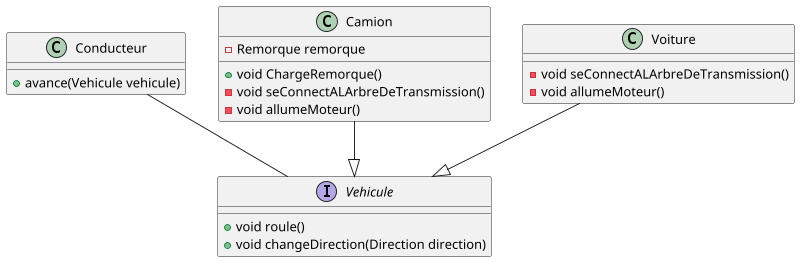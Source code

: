 @startuml interface2
scale 800*800

class Conducteur {
    + avance(Vehicule vehicule)
}

interface  Vehicule {
    + void roule()
    + void changeDirection(Direction direction)
}

class Camion {
    - Remorque remorque
    + void ChargeRemorque()
    - void seConnectALArbreDeTransmission()
    - void allumeMoteur()
}

class Voiture {
    - void seConnectALArbreDeTransmission()
    - void allumeMoteur()
}

Camion --|> Vehicule
Voiture --|> Vehicule
Conducteur -- Vehicule

@enduml